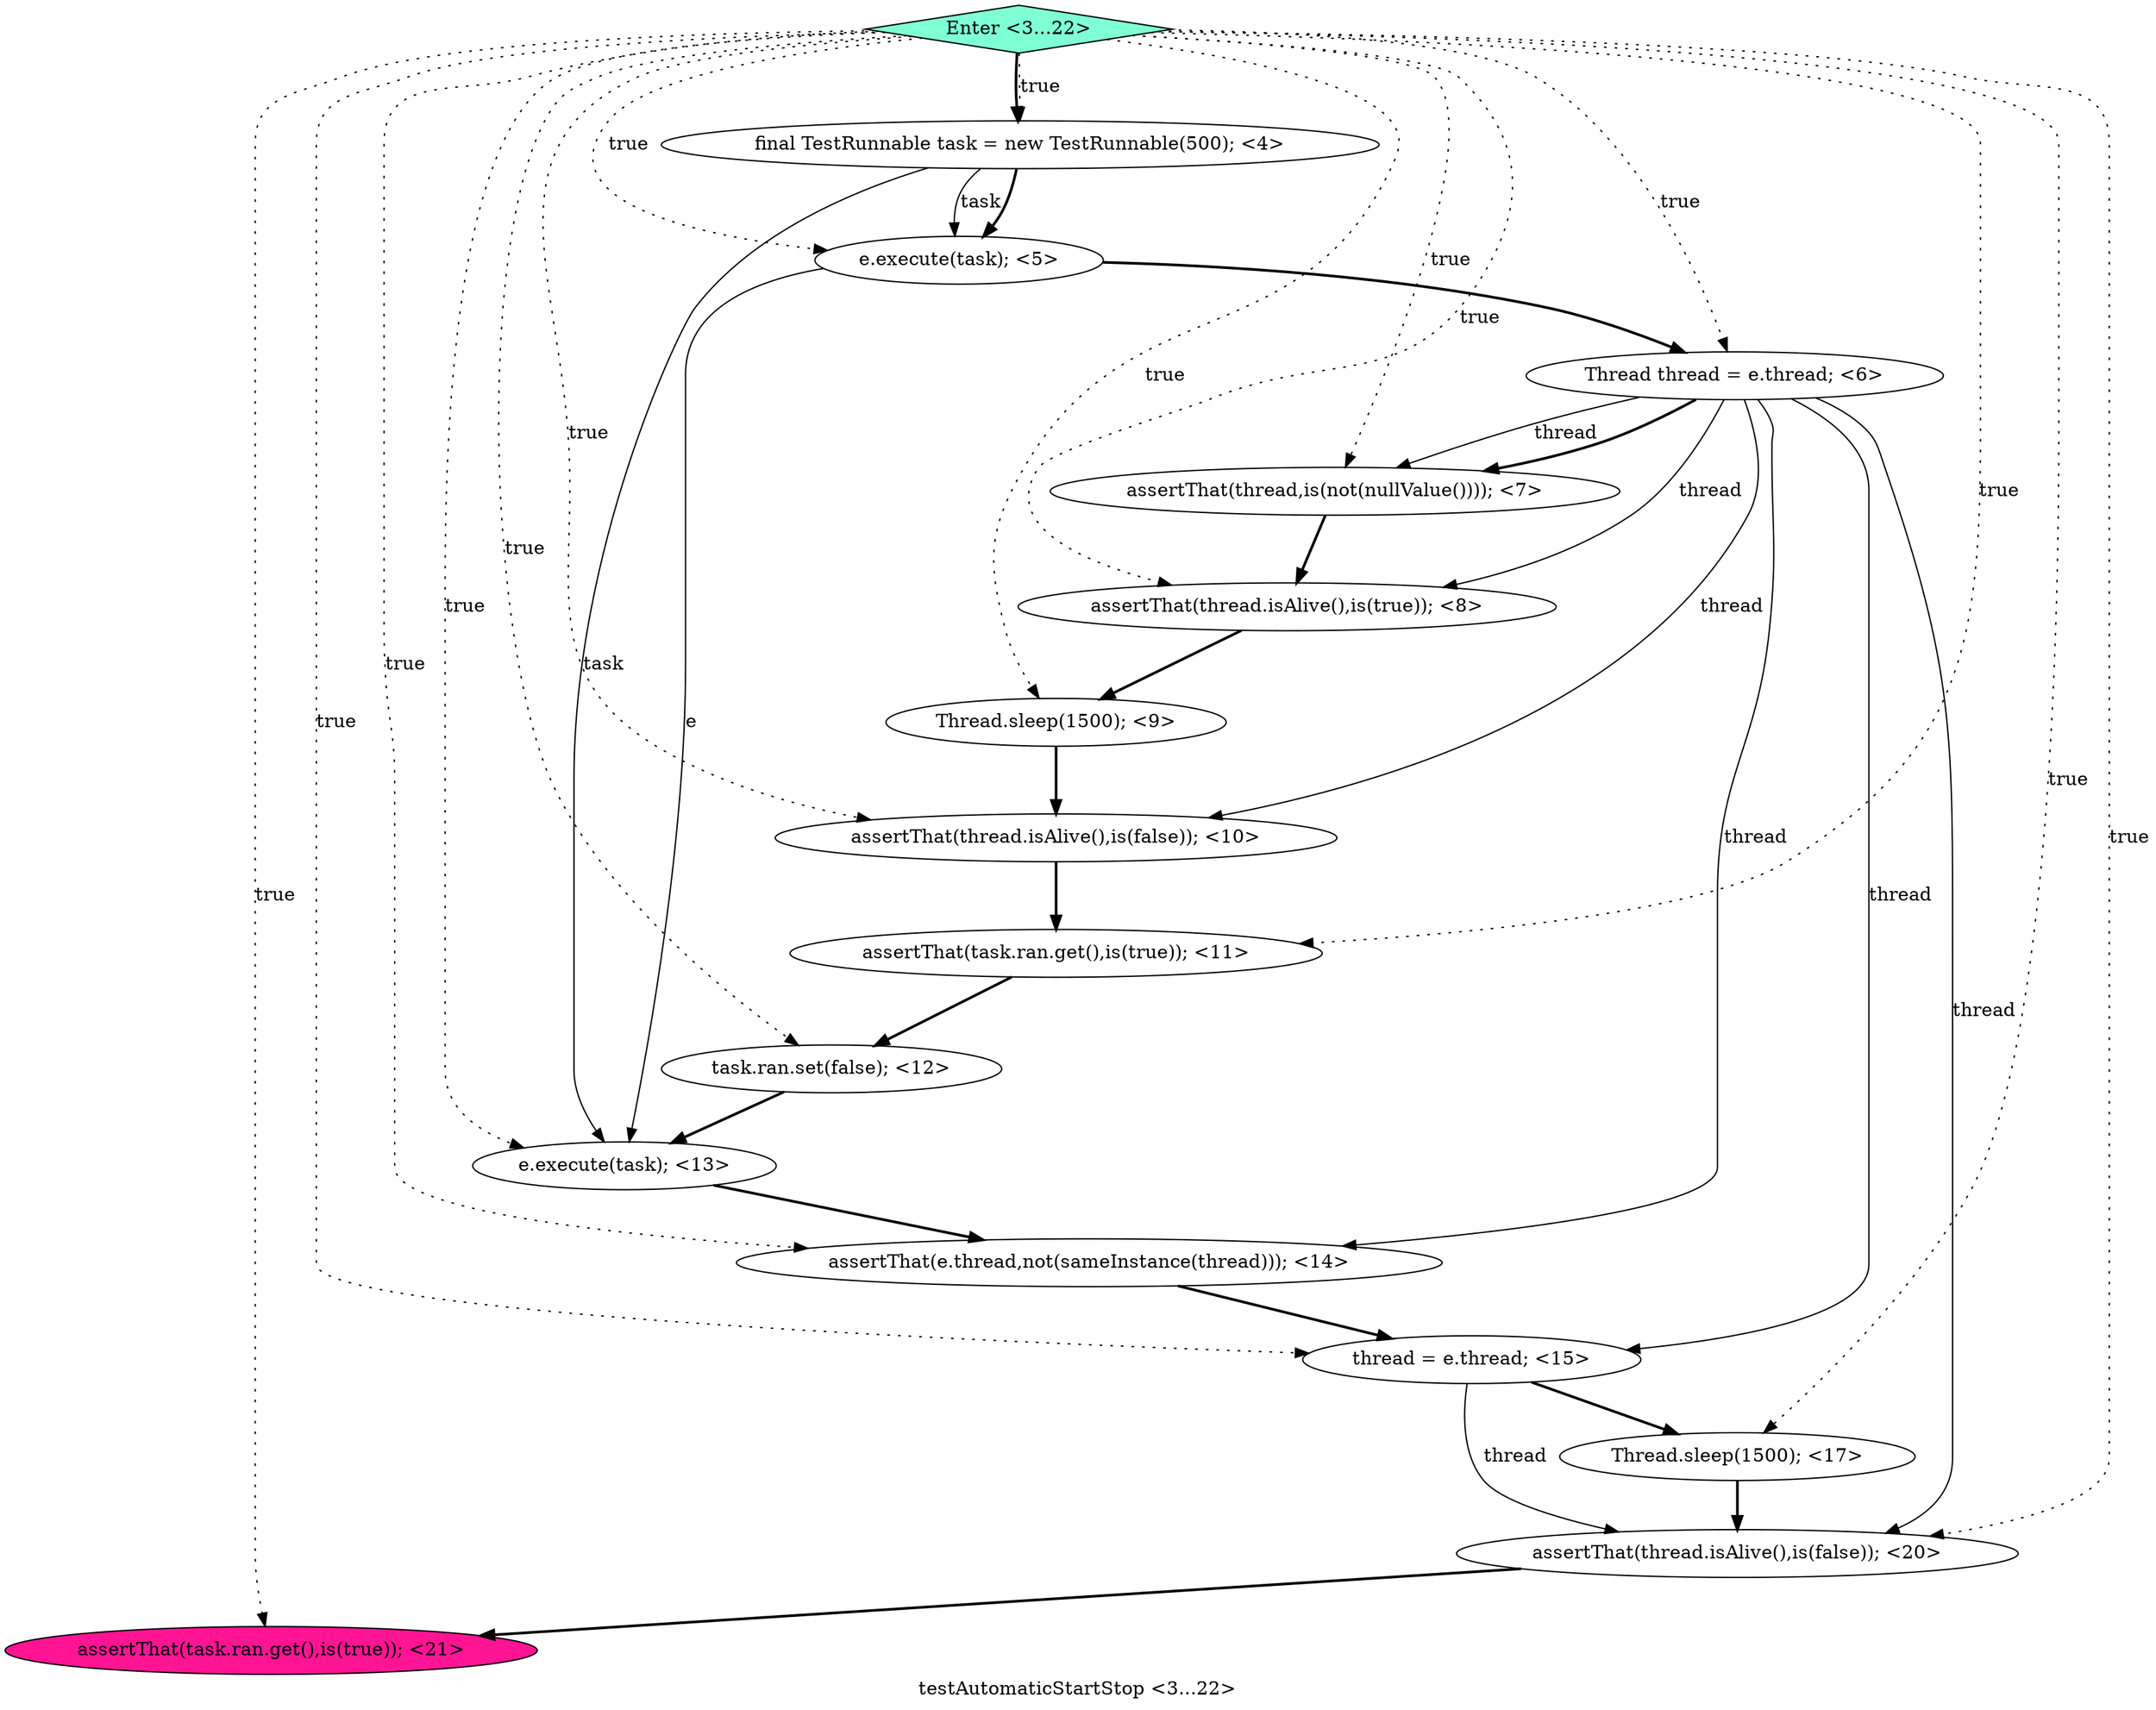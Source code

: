 digraph PDG {
label = "testAutomaticStartStop <3...22>";
0.3 [style = filled, label = "assertThat(thread,is(not(nullValue()))); <7>", fillcolor = white, shape = ellipse];
0.14 [style = filled, label = "assertThat(task.ran.get(),is(true)); <21>", fillcolor = deeppink, shape = ellipse];
0.7 [style = filled, label = "assertThat(task.ran.get(),is(true)); <11>", fillcolor = white, shape = ellipse];
0.9 [style = filled, label = "e.execute(task); <13>", fillcolor = white, shape = ellipse];
0.6 [style = filled, label = "assertThat(thread.isAlive(),is(false)); <10>", fillcolor = white, shape = ellipse];
0.1 [style = filled, label = "e.execute(task); <5>", fillcolor = white, shape = ellipse];
0.4 [style = filled, label = "assertThat(thread.isAlive(),is(true)); <8>", fillcolor = white, shape = ellipse];
0.2 [style = filled, label = "Thread thread = e.thread; <6>", fillcolor = white, shape = ellipse];
0.5 [style = filled, label = "Thread.sleep(1500); <9>", fillcolor = white, shape = ellipse];
0.10 [style = filled, label = "assertThat(e.thread,not(sameInstance(thread))); <14>", fillcolor = white, shape = ellipse];
0.8 [style = filled, label = "task.ran.set(false); <12>", fillcolor = white, shape = ellipse];
0.0 [style = filled, label = "final TestRunnable task = new TestRunnable(500); <4>", fillcolor = white, shape = ellipse];
0.15 [style = filled, label = "Enter <3...22>", fillcolor = aquamarine, shape = diamond];
0.11 [style = filled, label = "thread = e.thread; <15>", fillcolor = white, shape = ellipse];
0.12 [style = filled, label = "Thread.sleep(1500); <17>", fillcolor = white, shape = ellipse];
0.13 [style = filled, label = "assertThat(thread.isAlive(),is(false)); <20>", fillcolor = white, shape = ellipse];
0.0 -> 0.1 [style = solid, label="task"];
0.0 -> 0.1 [style = bold, label=""];
0.0 -> 0.9 [style = solid, label="task"];
0.1 -> 0.2 [style = bold, label=""];
0.1 -> 0.9 [style = solid, label="e"];
0.2 -> 0.3 [style = solid, label="thread"];
0.2 -> 0.3 [style = bold, label=""];
0.2 -> 0.4 [style = solid, label="thread"];
0.2 -> 0.6 [style = solid, label="thread"];
0.2 -> 0.10 [style = solid, label="thread"];
0.2 -> 0.11 [style = solid, label="thread"];
0.2 -> 0.13 [style = solid, label="thread"];
0.3 -> 0.4 [style = bold, label=""];
0.4 -> 0.5 [style = bold, label=""];
0.5 -> 0.6 [style = bold, label=""];
0.6 -> 0.7 [style = bold, label=""];
0.7 -> 0.8 [style = bold, label=""];
0.8 -> 0.9 [style = bold, label=""];
0.9 -> 0.10 [style = bold, label=""];
0.10 -> 0.11 [style = bold, label=""];
0.11 -> 0.12 [style = bold, label=""];
0.11 -> 0.13 [style = solid, label="thread"];
0.12 -> 0.13 [style = bold, label=""];
0.13 -> 0.14 [style = bold, label=""];
0.15 -> 0.0 [style = dotted, label="true"];
0.15 -> 0.0 [style = bold, label=""];
0.15 -> 0.1 [style = dotted, label="true"];
0.15 -> 0.2 [style = dotted, label="true"];
0.15 -> 0.3 [style = dotted, label="true"];
0.15 -> 0.4 [style = dotted, label="true"];
0.15 -> 0.5 [style = dotted, label="true"];
0.15 -> 0.6 [style = dotted, label="true"];
0.15 -> 0.7 [style = dotted, label="true"];
0.15 -> 0.8 [style = dotted, label="true"];
0.15 -> 0.9 [style = dotted, label="true"];
0.15 -> 0.10 [style = dotted, label="true"];
0.15 -> 0.11 [style = dotted, label="true"];
0.15 -> 0.12 [style = dotted, label="true"];
0.15 -> 0.13 [style = dotted, label="true"];
0.15 -> 0.14 [style = dotted, label="true"];
}
